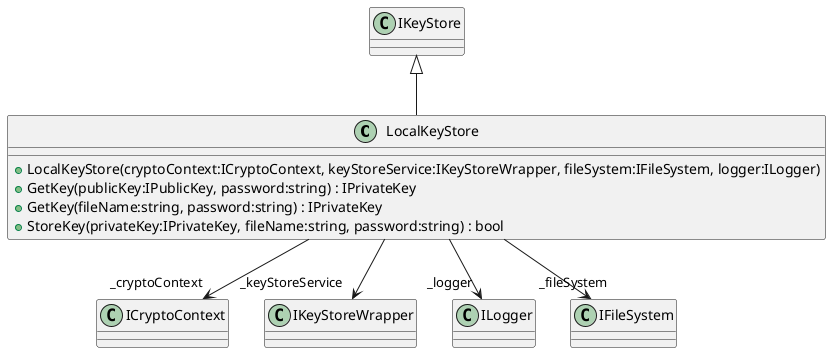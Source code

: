 @startuml
class LocalKeyStore {
    + LocalKeyStore(cryptoContext:ICryptoContext, keyStoreService:IKeyStoreWrapper, fileSystem:IFileSystem, logger:ILogger)
    + GetKey(publicKey:IPublicKey, password:string) : IPrivateKey
    + GetKey(fileName:string, password:string) : IPrivateKey
    + StoreKey(privateKey:IPrivateKey, fileName:string, password:string) : bool
}
IKeyStore <|-- LocalKeyStore
LocalKeyStore --> "_cryptoContext" ICryptoContext
LocalKeyStore --> "_keyStoreService" IKeyStoreWrapper
LocalKeyStore --> "_logger" ILogger
LocalKeyStore --> "_fileSystem" IFileSystem
@enduml
